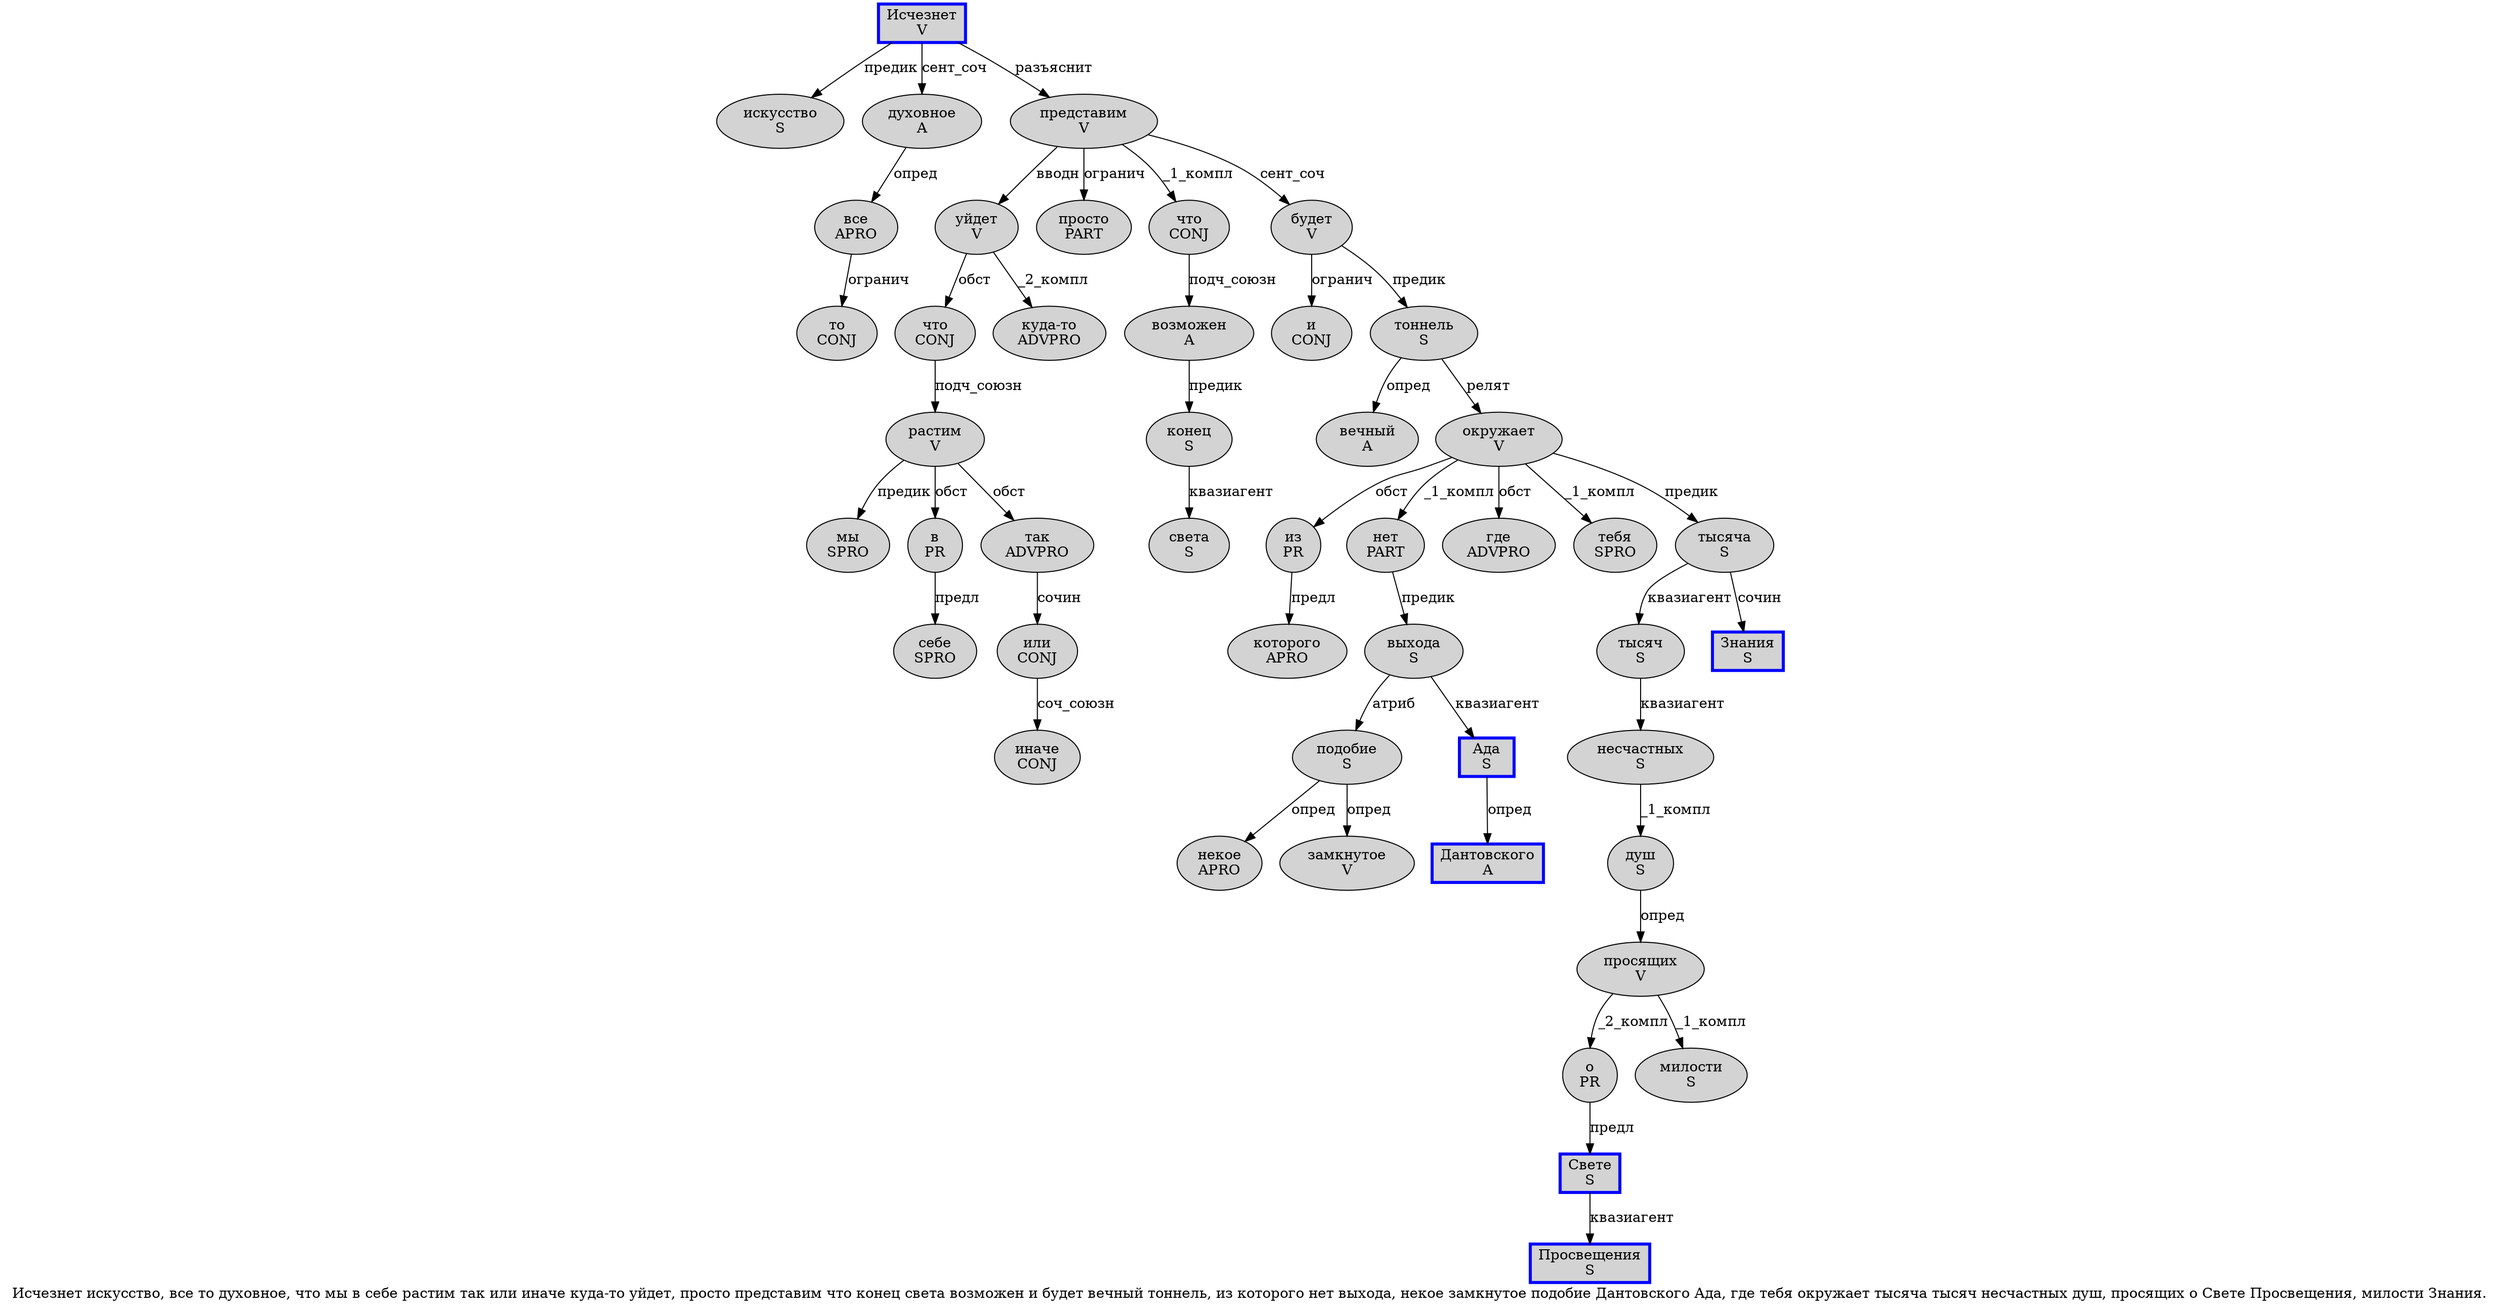 digraph SENTENCE_2232 {
	graph [label="Исчезнет искусство, все то духовное, что мы в себе растим так или иначе куда-то уйдет, просто представим что конец света возможен и будет вечный тоннель, из которого нет выхода, некое замкнутое подобие Дантовского Ада, где тебя окружает тысяча тысяч несчастных душ, просящих о Свете Просвещения, милости Знания."]
	node [style=filled]
		0 [label="Исчезнет
V" color=blue fillcolor=lightgray penwidth=3 shape=box]
		1 [label="искусство
S" color="" fillcolor=lightgray penwidth=1 shape=ellipse]
		3 [label="все
APRO" color="" fillcolor=lightgray penwidth=1 shape=ellipse]
		4 [label="то
CONJ" color="" fillcolor=lightgray penwidth=1 shape=ellipse]
		5 [label="духовное
A" color="" fillcolor=lightgray penwidth=1 shape=ellipse]
		7 [label="что
CONJ" color="" fillcolor=lightgray penwidth=1 shape=ellipse]
		8 [label="мы
SPRO" color="" fillcolor=lightgray penwidth=1 shape=ellipse]
		9 [label="в
PR" color="" fillcolor=lightgray penwidth=1 shape=ellipse]
		10 [label="себе
SPRO" color="" fillcolor=lightgray penwidth=1 shape=ellipse]
		11 [label="растим
V" color="" fillcolor=lightgray penwidth=1 shape=ellipse]
		12 [label="так
ADVPRO" color="" fillcolor=lightgray penwidth=1 shape=ellipse]
		13 [label="или
CONJ" color="" fillcolor=lightgray penwidth=1 shape=ellipse]
		14 [label="иначе
CONJ" color="" fillcolor=lightgray penwidth=1 shape=ellipse]
		15 [label="куда-то
ADVPRO" color="" fillcolor=lightgray penwidth=1 shape=ellipse]
		16 [label="уйдет
V" color="" fillcolor=lightgray penwidth=1 shape=ellipse]
		18 [label="просто
PART" color="" fillcolor=lightgray penwidth=1 shape=ellipse]
		19 [label="представим
V" color="" fillcolor=lightgray penwidth=1 shape=ellipse]
		20 [label="что
CONJ" color="" fillcolor=lightgray penwidth=1 shape=ellipse]
		21 [label="конец
S" color="" fillcolor=lightgray penwidth=1 shape=ellipse]
		22 [label="света
S" color="" fillcolor=lightgray penwidth=1 shape=ellipse]
		23 [label="возможен
A" color="" fillcolor=lightgray penwidth=1 shape=ellipse]
		24 [label="и
CONJ" color="" fillcolor=lightgray penwidth=1 shape=ellipse]
		25 [label="будет
V" color="" fillcolor=lightgray penwidth=1 shape=ellipse]
		26 [label="вечный
A" color="" fillcolor=lightgray penwidth=1 shape=ellipse]
		27 [label="тоннель
S" color="" fillcolor=lightgray penwidth=1 shape=ellipse]
		29 [label="из
PR" color="" fillcolor=lightgray penwidth=1 shape=ellipse]
		30 [label="которого
APRO" color="" fillcolor=lightgray penwidth=1 shape=ellipse]
		31 [label="нет
PART" color="" fillcolor=lightgray penwidth=1 shape=ellipse]
		32 [label="выхода
S" color="" fillcolor=lightgray penwidth=1 shape=ellipse]
		34 [label="некое
APRO" color="" fillcolor=lightgray penwidth=1 shape=ellipse]
		35 [label="замкнутое
V" color="" fillcolor=lightgray penwidth=1 shape=ellipse]
		36 [label="подобие
S" color="" fillcolor=lightgray penwidth=1 shape=ellipse]
		37 [label="Дантовского
A" color=blue fillcolor=lightgray penwidth=3 shape=box]
		38 [label="Ада
S" color=blue fillcolor=lightgray penwidth=3 shape=box]
		40 [label="где
ADVPRO" color="" fillcolor=lightgray penwidth=1 shape=ellipse]
		41 [label="тебя
SPRO" color="" fillcolor=lightgray penwidth=1 shape=ellipse]
		42 [label="окружает
V" color="" fillcolor=lightgray penwidth=1 shape=ellipse]
		43 [label="тысяча
S" color="" fillcolor=lightgray penwidth=1 shape=ellipse]
		44 [label="тысяч
S" color="" fillcolor=lightgray penwidth=1 shape=ellipse]
		45 [label="несчастных
S" color="" fillcolor=lightgray penwidth=1 shape=ellipse]
		46 [label="душ
S" color="" fillcolor=lightgray penwidth=1 shape=ellipse]
		48 [label="просящих
V" color="" fillcolor=lightgray penwidth=1 shape=ellipse]
		49 [label="о
PR" color="" fillcolor=lightgray penwidth=1 shape=ellipse]
		50 [label="Свете
S" color=blue fillcolor=lightgray penwidth=3 shape=box]
		51 [label="Просвещения
S" color=blue fillcolor=lightgray penwidth=3 shape=box]
		53 [label="милости
S" color="" fillcolor=lightgray penwidth=1 shape=ellipse]
		54 [label="Знания
S" color=blue fillcolor=lightgray penwidth=3 shape=box]
			27 -> 26 [label="опред"]
			27 -> 42 [label="релят"]
			36 -> 34 [label="опред"]
			36 -> 35 [label="опред"]
			5 -> 3 [label="опред"]
			7 -> 11 [label="подч_союзн"]
			13 -> 14 [label="соч_союзн"]
			20 -> 23 [label="подч_союзн"]
			11 -> 8 [label="предик"]
			11 -> 9 [label="обст"]
			11 -> 12 [label="обст"]
			25 -> 24 [label="огранич"]
			25 -> 27 [label="предик"]
			50 -> 51 [label="квазиагент"]
			31 -> 32 [label="предик"]
			21 -> 22 [label="квазиагент"]
			46 -> 48 [label="опред"]
			29 -> 30 [label="предл"]
			45 -> 46 [label="_1_компл"]
			38 -> 37 [label="опред"]
			42 -> 29 [label="обст"]
			42 -> 31 [label="_1_компл"]
			42 -> 40 [label="обст"]
			42 -> 41 [label="_1_компл"]
			42 -> 43 [label="предик"]
			0 -> 1 [label="предик"]
			0 -> 5 [label="сент_соч"]
			0 -> 19 [label="разъяснит"]
			23 -> 21 [label="предик"]
			9 -> 10 [label="предл"]
			48 -> 49 [label="_2_компл"]
			48 -> 53 [label="_1_компл"]
			16 -> 7 [label="обст"]
			16 -> 15 [label="_2_компл"]
			3 -> 4 [label="огранич"]
			12 -> 13 [label="сочин"]
			49 -> 50 [label="предл"]
			19 -> 16 [label="вводн"]
			19 -> 18 [label="огранич"]
			19 -> 20 [label="_1_компл"]
			19 -> 25 [label="сент_соч"]
			32 -> 36 [label="атриб"]
			32 -> 38 [label="квазиагент"]
			44 -> 45 [label="квазиагент"]
			43 -> 44 [label="квазиагент"]
			43 -> 54 [label="сочин"]
}